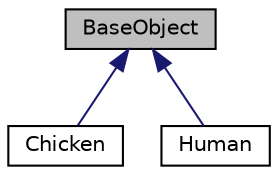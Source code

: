 digraph "BaseObject"
{
  edge [fontname="Helvetica",fontsize="10",labelfontname="Helvetica",labelfontsize="10"];
  node [fontname="Helvetica",fontsize="10",shape=record];
  Node0 [label="BaseObject",height=0.2,width=0.4,color="black", fillcolor="grey75", style="filled", fontcolor="black"];
  Node0 -> Node1 [dir="back",color="midnightblue",fontsize="10",style="solid",fontname="Helvetica"];
  Node1 [label="Chicken",height=0.2,width=0.4,color="black", fillcolor="white", style="filled",URL="$classChicken.html"];
  Node0 -> Node2 [dir="back",color="midnightblue",fontsize="10",style="solid",fontname="Helvetica"];
  Node2 [label="Human",height=0.2,width=0.4,color="black", fillcolor="white", style="filled",URL="$classHuman.html"];
}
